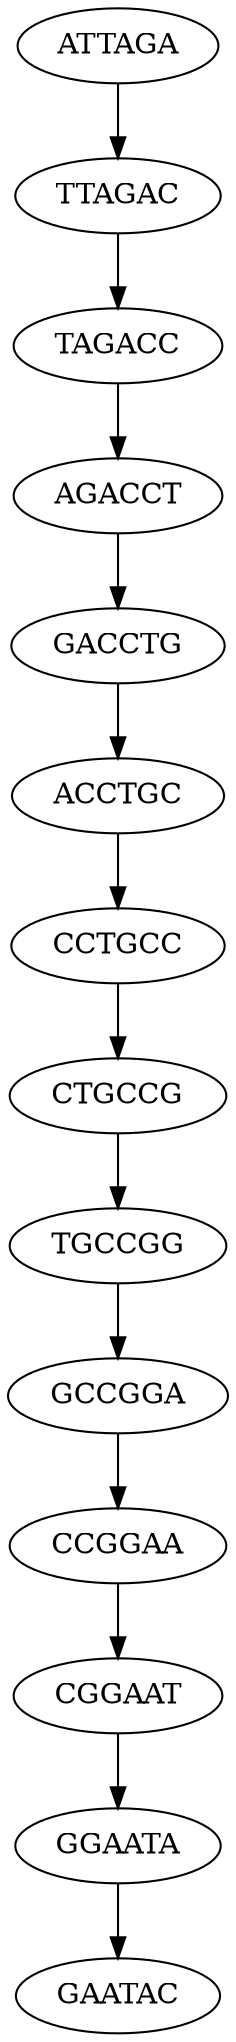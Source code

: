 // DeBruijn graph
digraph {
	ACCTGC [label=ACCTGC]
	CGGAAT [label=CGGAAT]
	GCCGGA [label=GCCGGA]
	CCGGAA [label=CCGGAA]
	TGCCGG [label=TGCCGG]
	TTAGAC [label=TTAGAC]
	GACCTG [label=GACCTG]
	CTGCCG [label=CTGCCG]
	ATTAGA [label=ATTAGA]
	TAGACC [label=TAGACC]
	GGAATA [label=GGAATA]
	CCTGCC [label=CCTGCC]
	AGACCT [label=AGACCT]
		ACCTGC -> CCTGCC
		CGGAAT -> GGAATA
		GCCGGA -> CCGGAA
		CCGGAA -> CGGAAT
		TGCCGG -> GCCGGA
		TTAGAC -> TAGACC
		GACCTG -> ACCTGC
		CTGCCG -> TGCCGG
		ATTAGA -> TTAGAC
		TAGACC -> AGACCT
		GGAATA -> GAATAC
		CCTGCC -> CTGCCG
		AGACCT -> GACCTG
}